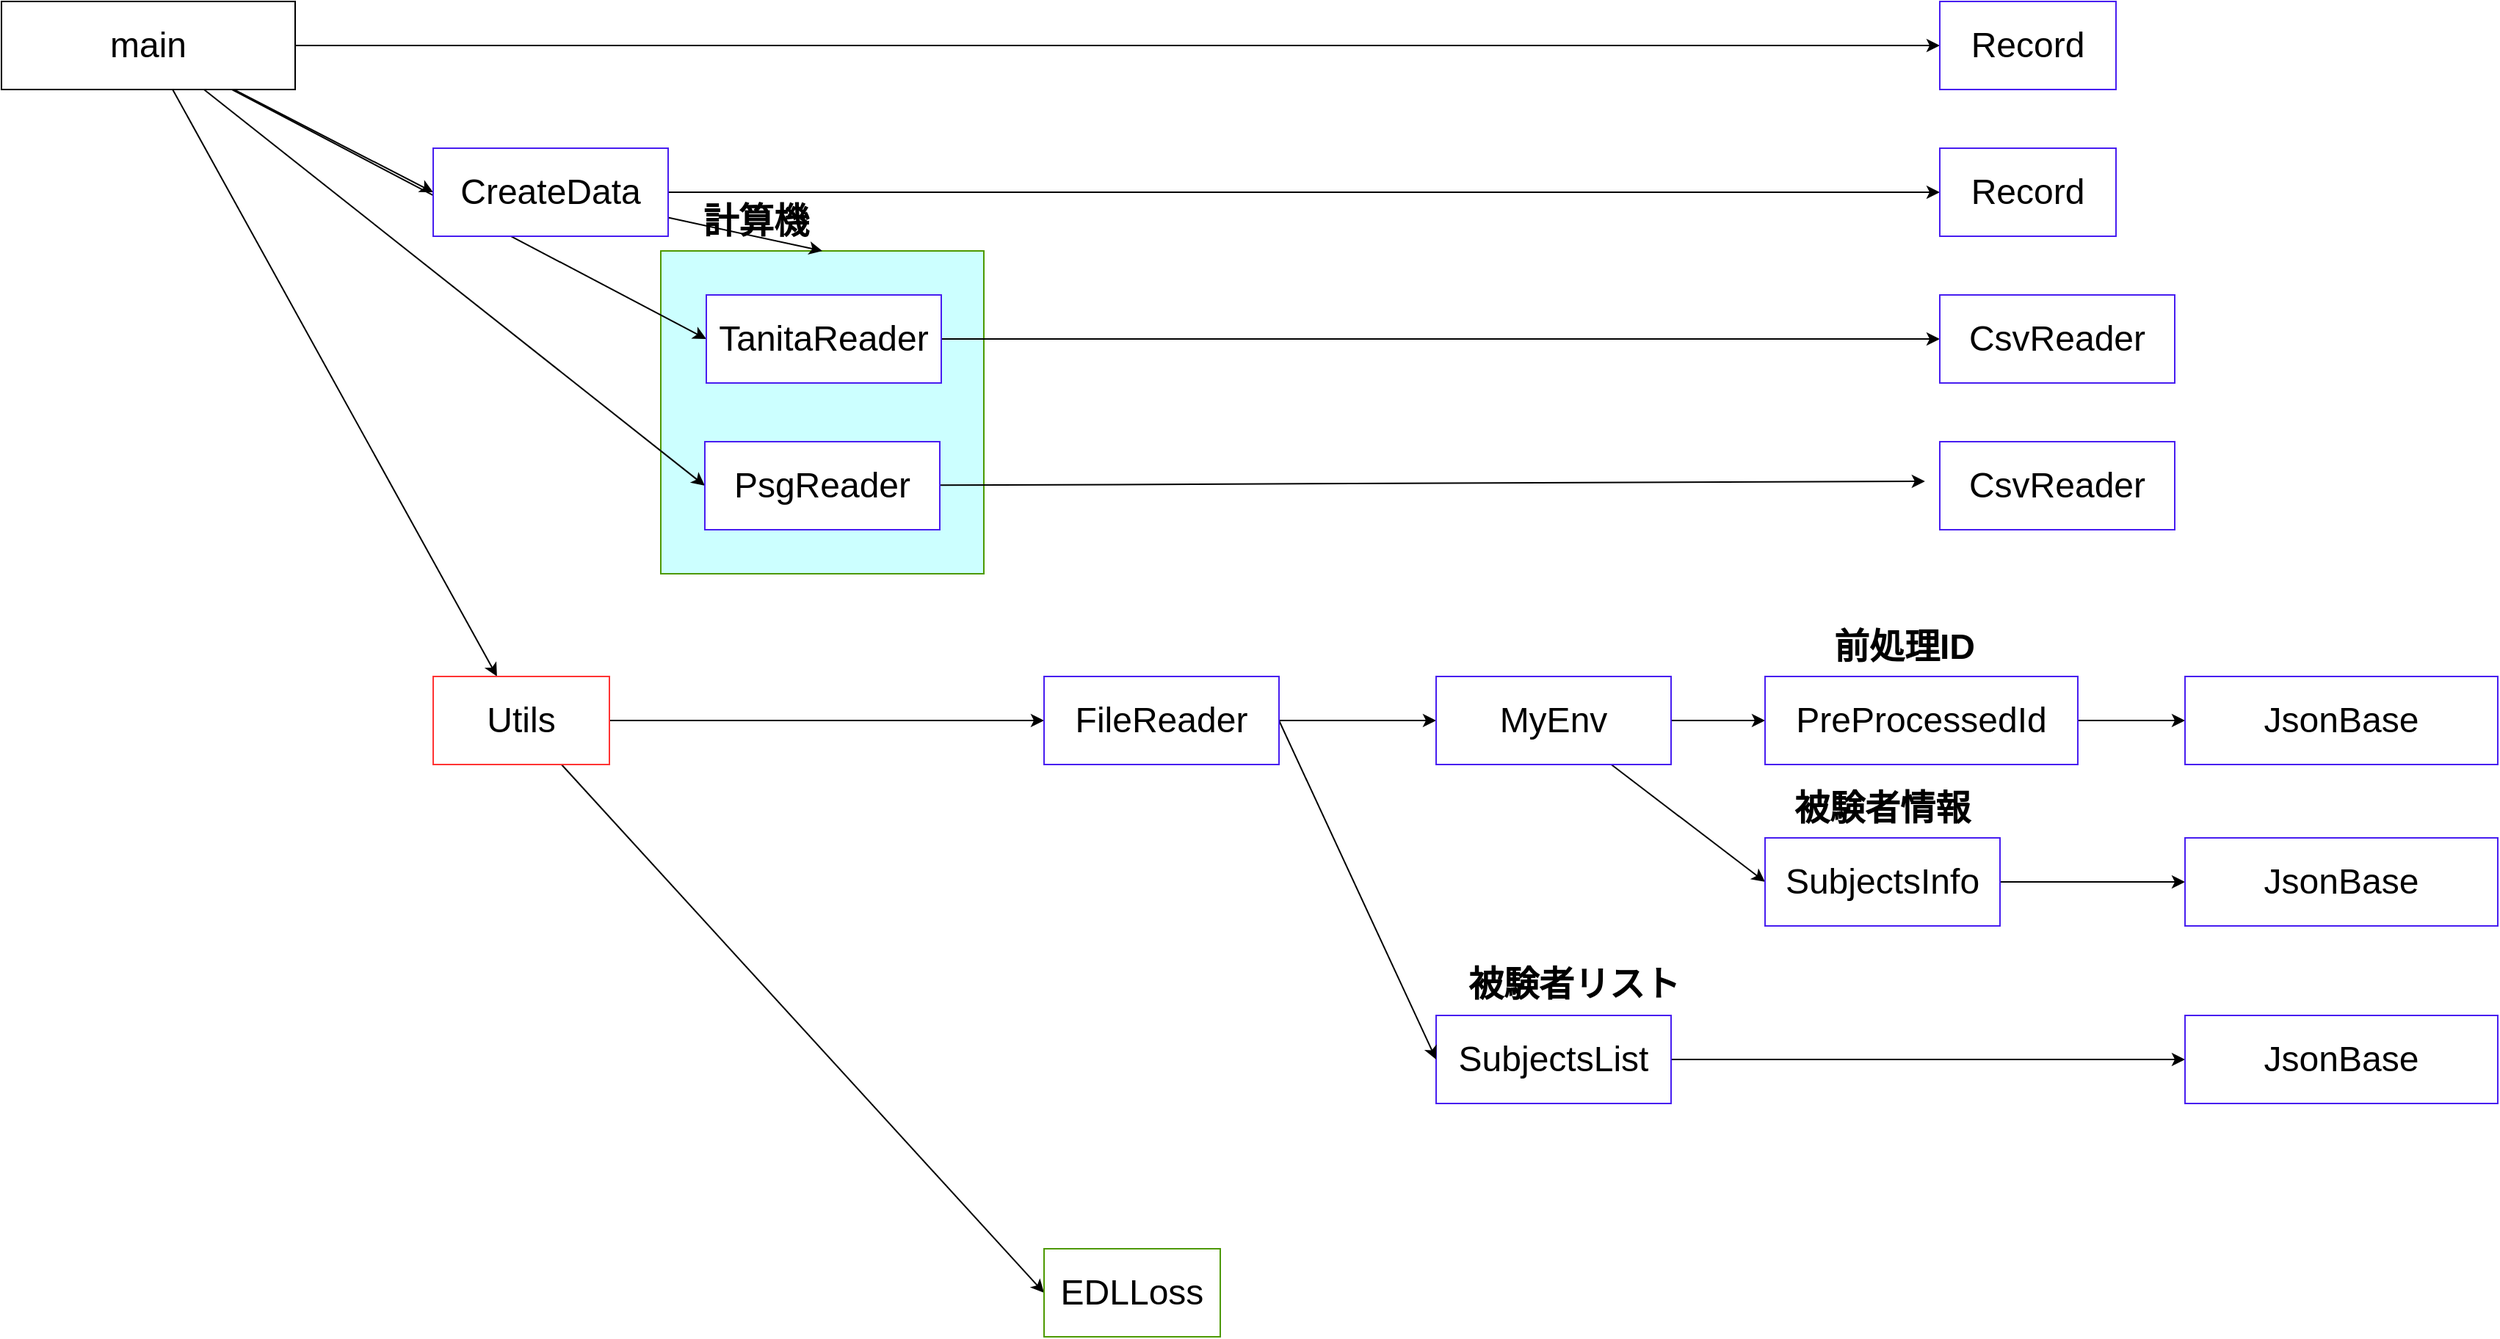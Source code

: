<mxfile>
    <diagram id="a3Z1hUzWVi3pyYLWjagQ" name="main.py">
        <mxGraphModel dx="1633" dy="1244" grid="1" gridSize="10" guides="1" tooltips="1" connect="1" arrows="1" fold="1" page="1" pageScale="1" pageWidth="827" pageHeight="1169" math="0" shadow="0">
            <root>
                <mxCell id="0"/>
                <mxCell id="1" parent="0"/>
                <mxCell id="AUpD47XypBmifX9CMHxU-46" value="" style="whiteSpace=wrap;html=1;aspect=fixed;strokeColor=#4D9900;fillColor=#CCFFFF;" vertex="1" parent="1">
                    <mxGeometry x="489" y="250" width="220" height="220" as="geometry"/>
                </mxCell>
                <mxCell id="4" value="" style="edgeStyle=none;html=1;" edge="1" parent="1" source="2" target="3">
                    <mxGeometry relative="1" as="geometry"/>
                </mxCell>
                <mxCell id="8" value="" style="edgeStyle=none;html=1;entryX=0;entryY=0.5;entryDx=0;entryDy=0;" edge="1" parent="1" source="2" target="7">
                    <mxGeometry relative="1" as="geometry"/>
                </mxCell>
                <mxCell id="10" value="" style="edgeStyle=none;html=1;entryX=0;entryY=0.5;entryDx=0;entryDy=0;" edge="1" parent="1" source="2" target="9">
                    <mxGeometry relative="1" as="geometry"/>
                </mxCell>
                <mxCell id="12" value="" style="edgeStyle=none;html=1;entryX=0;entryY=0.5;entryDx=0;entryDy=0;" edge="1" parent="1" source="2" target="11">
                    <mxGeometry relative="1" as="geometry"/>
                </mxCell>
                <mxCell id="14" style="edgeStyle=none;html=1;entryX=0;entryY=0.5;entryDx=0;entryDy=0;" edge="1" parent="1" source="2" target="13">
                    <mxGeometry relative="1" as="geometry"/>
                </mxCell>
                <mxCell id="2" value="&lt;span style=&quot;font-size: 24px&quot;&gt;main&lt;/span&gt;" style="whiteSpace=wrap;html=1;" parent="1" vertex="1">
                    <mxGeometry x="40" y="80" width="200" height="60" as="geometry"/>
                </mxCell>
                <mxCell id="AUpD47XypBmifX9CMHxU-43" style="edgeStyle=none;html=1;exitX=1;exitY=0.5;exitDx=0;exitDy=0;entryX=0;entryY=0.5;entryDx=0;entryDy=0;" edge="1" parent="1" source="3" target="AUpD47XypBmifX9CMHxU-41">
                    <mxGeometry relative="1" as="geometry"/>
                </mxCell>
                <mxCell id="AUpD47XypBmifX9CMHxU-44" style="edgeStyle=none;html=1;entryX=0;entryY=0.5;entryDx=0;entryDy=0;" edge="1" parent="1" source="3" target="AUpD47XypBmifX9CMHxU-40">
                    <mxGeometry relative="1" as="geometry"/>
                </mxCell>
                <mxCell id="3" value="&lt;font style=&quot;font-size: 24px&quot;&gt;Utils&lt;/font&gt;" style="whiteSpace=wrap;html=1;strokeColor=#FF3333;" vertex="1" parent="1">
                    <mxGeometry x="334" y="540" width="120" height="60" as="geometry"/>
                </mxCell>
                <mxCell id="AUpD47XypBmifX9CMHxU-20" style="edgeStyle=none;html=1;entryX=0;entryY=0.5;entryDx=0;entryDy=0;exitX=1;exitY=0.5;exitDx=0;exitDy=0;" edge="1" parent="1" source="AUpD47XypBmifX9CMHxU-41" target="AUpD47XypBmifX9CMHxU-18">
                    <mxGeometry relative="1" as="geometry"/>
                </mxCell>
                <mxCell id="AUpD47XypBmifX9CMHxU-35" value="" style="edgeStyle=none;html=1;" edge="1" parent="1" source="7" target="AUpD47XypBmifX9CMHxU-34">
                    <mxGeometry relative="1" as="geometry"/>
                </mxCell>
                <mxCell id="AUpD47XypBmifX9CMHxU-47" style="edgeStyle=none;html=1;entryX=0.5;entryY=0;entryDx=0;entryDy=0;" edge="1" parent="1" source="7" target="AUpD47XypBmifX9CMHxU-46">
                    <mxGeometry relative="1" as="geometry"/>
                </mxCell>
                <mxCell id="7" value="&lt;font style=&quot;font-size: 24px&quot;&gt;CreateData&lt;/font&gt;" style="whiteSpace=wrap;html=1;strokeColor=#471DF0;" vertex="1" parent="1">
                    <mxGeometry x="334" y="180" width="160" height="60" as="geometry"/>
                </mxCell>
                <mxCell id="AUpD47XypBmifX9CMHxU-37" style="edgeStyle=none;html=1;entryX=0;entryY=0.5;entryDx=0;entryDy=0;" edge="1" parent="1" source="9" target="AUpD47XypBmifX9CMHxU-36">
                    <mxGeometry relative="1" as="geometry"/>
                </mxCell>
                <mxCell id="9" value="&lt;font style=&quot;font-size: 24px&quot;&gt;TanitaReader&lt;/font&gt;" style="whiteSpace=wrap;html=1;strokeColor=#471DF0;" vertex="1" parent="1">
                    <mxGeometry x="520" y="280" width="160" height="60" as="geometry"/>
                </mxCell>
                <mxCell id="AUpD47XypBmifX9CMHxU-39" style="edgeStyle=none;html=1;entryX=-0.063;entryY=0.45;entryDx=0;entryDy=0;entryPerimeter=0;" edge="1" parent="1" source="11" target="AUpD47XypBmifX9CMHxU-38">
                    <mxGeometry relative="1" as="geometry"/>
                </mxCell>
                <mxCell id="11" value="&lt;font style=&quot;font-size: 24px&quot;&gt;PsgReader&lt;/font&gt;" style="whiteSpace=wrap;html=1;strokeColor=#471DF0;" vertex="1" parent="1">
                    <mxGeometry x="519" y="380" width="160" height="60" as="geometry"/>
                </mxCell>
                <mxCell id="13" value="&lt;font style=&quot;font-size: 24px&quot;&gt;Record&lt;/font&gt;" style="whiteSpace=wrap;html=1;strokeColor=#471DF0;" vertex="1" parent="1">
                    <mxGeometry x="1360" y="80" width="120" height="60" as="geometry"/>
                </mxCell>
                <mxCell id="AUpD47XypBmifX9CMHxU-26" style="edgeStyle=none;html=1;entryX=0;entryY=0.5;entryDx=0;entryDy=0;" edge="1" parent="1" source="AUpD47XypBmifX9CMHxU-18" target="AUpD47XypBmifX9CMHxU-24">
                    <mxGeometry relative="1" as="geometry"/>
                </mxCell>
                <mxCell id="AUpD47XypBmifX9CMHxU-27" style="edgeStyle=none;html=1;entryX=0;entryY=0.5;entryDx=0;entryDy=0;" edge="1" parent="1" source="AUpD47XypBmifX9CMHxU-18" target="AUpD47XypBmifX9CMHxU-25">
                    <mxGeometry relative="1" as="geometry"/>
                </mxCell>
                <mxCell id="AUpD47XypBmifX9CMHxU-18" value="&lt;font style=&quot;font-size: 24px&quot;&gt;MyEnv&lt;/font&gt;" style="whiteSpace=wrap;html=1;strokeColor=#471DF0;" vertex="1" parent="1">
                    <mxGeometry x="1017" y="540" width="160" height="60" as="geometry"/>
                </mxCell>
                <mxCell id="AUpD47XypBmifX9CMHxU-33" style="edgeStyle=none;html=1;entryX=0;entryY=0.5;entryDx=0;entryDy=0;" edge="1" parent="1" source="AUpD47XypBmifX9CMHxU-19" target="AUpD47XypBmifX9CMHxU-32">
                    <mxGeometry relative="1" as="geometry"/>
                </mxCell>
                <mxCell id="AUpD47XypBmifX9CMHxU-19" value="&lt;font style=&quot;font-size: 24px&quot;&gt;SubjectsList&lt;/font&gt;" style="whiteSpace=wrap;html=1;strokeColor=#471DF0;" vertex="1" parent="1">
                    <mxGeometry x="1017" y="771" width="160" height="60" as="geometry"/>
                </mxCell>
                <mxCell id="AUpD47XypBmifX9CMHxU-22" style="edgeStyle=none;html=1;entryX=0;entryY=0.5;entryDx=0;entryDy=0;exitX=1;exitY=0.5;exitDx=0;exitDy=0;" edge="1" parent="1" source="AUpD47XypBmifX9CMHxU-41" target="AUpD47XypBmifX9CMHxU-19">
                    <mxGeometry relative="1" as="geometry">
                        <mxPoint x="690" y="-215" as="sourcePoint"/>
                        <mxPoint x="800" y="-305" as="targetPoint"/>
                    </mxGeometry>
                </mxCell>
                <mxCell id="AUpD47XypBmifX9CMHxU-29" style="edgeStyle=none;html=1;entryX=0;entryY=0.5;entryDx=0;entryDy=0;" edge="1" parent="1" source="AUpD47XypBmifX9CMHxU-24" target="AUpD47XypBmifX9CMHxU-28">
                    <mxGeometry relative="1" as="geometry"/>
                </mxCell>
                <mxCell id="AUpD47XypBmifX9CMHxU-24" value="&lt;font style=&quot;font-size: 24px&quot;&gt;PreProcessedId&lt;/font&gt;" style="whiteSpace=wrap;html=1;strokeColor=#471DF0;" vertex="1" parent="1">
                    <mxGeometry x="1241" y="540" width="213" height="60" as="geometry"/>
                </mxCell>
                <mxCell id="AUpD47XypBmifX9CMHxU-31" style="edgeStyle=none;html=1;entryX=0;entryY=0.5;entryDx=0;entryDy=0;" edge="1" parent="1" source="AUpD47XypBmifX9CMHxU-25" target="AUpD47XypBmifX9CMHxU-30">
                    <mxGeometry relative="1" as="geometry"/>
                </mxCell>
                <mxCell id="AUpD47XypBmifX9CMHxU-25" value="&lt;font style=&quot;font-size: 24px&quot;&gt;SubjectsInfo&lt;/font&gt;" style="whiteSpace=wrap;html=1;strokeColor=#471DF0;" vertex="1" parent="1">
                    <mxGeometry x="1241" y="650" width="160" height="60" as="geometry"/>
                </mxCell>
                <mxCell id="AUpD47XypBmifX9CMHxU-28" value="&lt;span style=&quot;font-size: 24px&quot;&gt;JsonBase&lt;/span&gt;" style="whiteSpace=wrap;html=1;strokeColor=#471DF0;" vertex="1" parent="1">
                    <mxGeometry x="1527" y="540" width="213" height="60" as="geometry"/>
                </mxCell>
                <mxCell id="AUpD47XypBmifX9CMHxU-30" value="&lt;span style=&quot;font-size: 24px&quot;&gt;JsonBase&lt;/span&gt;" style="whiteSpace=wrap;html=1;strokeColor=#471DF0;" vertex="1" parent="1">
                    <mxGeometry x="1527" y="650" width="213" height="60" as="geometry"/>
                </mxCell>
                <mxCell id="AUpD47XypBmifX9CMHxU-32" value="&lt;span style=&quot;font-size: 24px&quot;&gt;JsonBase&lt;/span&gt;" style="whiteSpace=wrap;html=1;strokeColor=#471DF0;" vertex="1" parent="1">
                    <mxGeometry x="1527" y="771" width="213" height="60" as="geometry"/>
                </mxCell>
                <mxCell id="AUpD47XypBmifX9CMHxU-34" value="&lt;font style=&quot;font-size: 24px&quot;&gt;Record&lt;/font&gt;" style="whiteSpace=wrap;html=1;strokeColor=#471DF0;" vertex="1" parent="1">
                    <mxGeometry x="1360" y="180" width="120" height="60" as="geometry"/>
                </mxCell>
                <mxCell id="AUpD47XypBmifX9CMHxU-36" value="&lt;span style=&quot;font-size: 24px&quot;&gt;CsvReader&lt;/span&gt;" style="whiteSpace=wrap;html=1;strokeColor=#471DF0;" vertex="1" parent="1">
                    <mxGeometry x="1360" y="280" width="160" height="60" as="geometry"/>
                </mxCell>
                <mxCell id="AUpD47XypBmifX9CMHxU-38" value="&lt;span style=&quot;font-size: 24px&quot;&gt;CsvReader&lt;/span&gt;" style="whiteSpace=wrap;html=1;strokeColor=#471DF0;" vertex="1" parent="1">
                    <mxGeometry x="1360" y="380" width="160" height="60" as="geometry"/>
                </mxCell>
                <mxCell id="AUpD47XypBmifX9CMHxU-40" value="&lt;font style=&quot;font-size: 24px&quot;&gt;EDLLoss&lt;/font&gt;" style="whiteSpace=wrap;html=1;strokeColor=#4D9900;" vertex="1" parent="1">
                    <mxGeometry x="750" y="930" width="120" height="60" as="geometry"/>
                </mxCell>
                <mxCell id="AUpD47XypBmifX9CMHxU-41" value="&lt;font style=&quot;font-size: 24px&quot;&gt;FileReader&lt;/font&gt;" style="whiteSpace=wrap;html=1;strokeColor=#471DF0;" vertex="1" parent="1">
                    <mxGeometry x="750" y="540" width="160" height="60" as="geometry"/>
                </mxCell>
                <mxCell id="AUpD47XypBmifX9CMHxU-48" value="&lt;font style=&quot;font-size: 24px&quot;&gt;計算機&lt;/font&gt;" style="text;html=1;strokeColor=none;fillColor=none;align=center;verticalAlign=middle;whiteSpace=wrap;rounded=0;fontStyle=1;shadow=0;" vertex="1" parent="1">
                    <mxGeometry x="489" y="220" width="130" height="20" as="geometry"/>
                </mxCell>
                <mxCell id="AUpD47XypBmifX9CMHxU-49" value="&lt;span style=&quot;font-size: 24px&quot;&gt;前処理ID&lt;/span&gt;" style="text;html=1;strokeColor=none;fillColor=none;align=center;verticalAlign=middle;whiteSpace=wrap;rounded=0;fontStyle=1;shadow=0;" vertex="1" parent="1">
                    <mxGeometry x="1271" y="510" width="130" height="20" as="geometry"/>
                </mxCell>
                <mxCell id="AUpD47XypBmifX9CMHxU-50" value="&lt;span style=&quot;font-size: 24px&quot;&gt;被験者情報&lt;/span&gt;" style="text;html=1;strokeColor=none;fillColor=none;align=center;verticalAlign=middle;whiteSpace=wrap;rounded=0;fontStyle=1;shadow=0;" vertex="1" parent="1">
                    <mxGeometry x="1256" y="620" width="130" height="20" as="geometry"/>
                </mxCell>
                <mxCell id="AUpD47XypBmifX9CMHxU-51" value="&lt;span style=&quot;font-size: 24px&quot;&gt;被験者リスト&lt;/span&gt;" style="text;html=1;strokeColor=none;fillColor=none;align=center;verticalAlign=middle;whiteSpace=wrap;rounded=0;fontStyle=1;shadow=0;" vertex="1" parent="1">
                    <mxGeometry x="1032" y="740" width="158" height="20" as="geometry"/>
                </mxCell>
            </root>
        </mxGraphModel>
    </diagram>
    <diagram id="_7pM91X0fTgGhlXSNqJX" name="file_reader.py">
        <mxGraphModel dx="1143" dy="871" grid="1" gridSize="10" guides="1" tooltips="1" connect="1" arrows="1" fold="1" page="1" pageScale="1" pageWidth="827" pageHeight="1169" math="0" shadow="0">
            <root>
                <mxCell id="yxW6XGN9_NuxuU0Cntv0-0"/>
                <mxCell id="yxW6XGN9_NuxuU0Cntv0-1" parent="yxW6XGN9_NuxuU0Cntv0-0"/>
                <mxCell id="lTqskUEG2Odb98-K1tpn-7" style="edgeStyle=none;html=1;entryX=0;entryY=0.5;entryDx=0;entryDy=0;" edge="1" parent="yxW6XGN9_NuxuU0Cntv0-1" source="lTqskUEG2Odb98-K1tpn-0" target="lTqskUEG2Odb98-K1tpn-3">
                    <mxGeometry relative="1" as="geometry"/>
                </mxCell>
                <mxCell id="lTqskUEG2Odb98-K1tpn-8" style="edgeStyle=none;html=1;entryX=0;entryY=0.5;entryDx=0;entryDy=0;" edge="1" parent="yxW6XGN9_NuxuU0Cntv0-1" source="lTqskUEG2Odb98-K1tpn-0" target="lTqskUEG2Odb98-K1tpn-4">
                    <mxGeometry relative="1" as="geometry"/>
                </mxCell>
                <mxCell id="lTqskUEG2Odb98-K1tpn-10" style="edgeStyle=none;html=1;entryX=0;entryY=0.5;entryDx=0;entryDy=0;" edge="1" parent="yxW6XGN9_NuxuU0Cntv0-1" source="lTqskUEG2Odb98-K1tpn-0" target="lTqskUEG2Odb98-K1tpn-6">
                    <mxGeometry relative="1" as="geometry"/>
                </mxCell>
                <mxCell id="lTqskUEG2Odb98-K1tpn-0" value="&lt;font style=&quot;font-size: 24px&quot;&gt;FileReader&lt;/font&gt;" style="whiteSpace=wrap;html=1;strokeColor=#471DF0;" vertex="1" parent="yxW6XGN9_NuxuU0Cntv0-1">
                    <mxGeometry x="70" y="160" width="160" height="60" as="geometry"/>
                </mxCell>
                <mxCell id="lTqskUEG2Odb98-K1tpn-3" value="&lt;font style=&quot;font-size: 24px&quot;&gt;PyColor&lt;/font&gt;" style="whiteSpace=wrap;html=1;strokeColor=#F00000;" vertex="1" parent="yxW6XGN9_NuxuU0Cntv0-1">
                    <mxGeometry x="360" y="160" width="160" height="60" as="geometry"/>
                </mxCell>
                <mxCell id="lTqskUEG2Odb98-K1tpn-4" value="&lt;font style=&quot;font-size: 24px&quot;&gt;MyEnv&lt;/font&gt;" style="whiteSpace=wrap;html=1;strokeColor=#471DF0;" vertex="1" parent="yxW6XGN9_NuxuU0Cntv0-1">
                    <mxGeometry x="360" y="260" width="160" height="60" as="geometry"/>
                </mxCell>
                <mxCell id="lTqskUEG2Odb98-K1tpn-6" value="&lt;font style=&quot;font-size: 24px&quot;&gt;SubjectsList&lt;/font&gt;" style="whiteSpace=wrap;html=1;strokeColor=#471DF0;" vertex="1" parent="yxW6XGN9_NuxuU0Cntv0-1">
                    <mxGeometry x="360" y="460" width="160" height="60" as="geometry"/>
                </mxCell>
            </root>
        </mxGraphModel>
    </diagram>
    <diagram id="f8VsO0X_1ldOzxEcWSLS" name="create_data.py">
        <mxGraphModel dx="1143" dy="871" grid="1" gridSize="10" guides="1" tooltips="1" connect="1" arrows="1" fold="1" page="1" pageScale="1" pageWidth="827" pageHeight="1169" math="0" shadow="0">
            <root>
                <mxCell id="618wIF05FPYHdyx7DfFb-0"/>
                <mxCell id="618wIF05FPYHdyx7DfFb-1" parent="618wIF05FPYHdyx7DfFb-0"/>
                <mxCell id="63wxGP62mSgXJ2xYexQ--3" style="edgeStyle=none;html=1;exitX=1;exitY=0.5;exitDx=0;exitDy=0;entryX=0;entryY=0.5;entryDx=0;entryDy=0;" edge="1" parent="618wIF05FPYHdyx7DfFb-1" source="63wxGP62mSgXJ2xYexQ--0" target="63wxGP62mSgXJ2xYexQ--1">
                    <mxGeometry relative="1" as="geometry"/>
                </mxCell>
                <mxCell id="63wxGP62mSgXJ2xYexQ--4" style="edgeStyle=none;html=1;entryX=0;entryY=0.5;entryDx=0;entryDy=0;" edge="1" parent="618wIF05FPYHdyx7DfFb-1" source="63wxGP62mSgXJ2xYexQ--0" target="63wxGP62mSgXJ2xYexQ--2">
                    <mxGeometry relative="1" as="geometry"/>
                </mxCell>
                <mxCell id="63wxGP62mSgXJ2xYexQ--0" value="&lt;font style=&quot;font-size: 24px&quot;&gt;CreateData&lt;/font&gt;" style="whiteSpace=wrap;html=1;strokeColor=#471DF0;" vertex="1" parent="618wIF05FPYHdyx7DfFb-1">
                    <mxGeometry x="50" y="200" width="160" height="60" as="geometry"/>
                </mxCell>
                <mxCell id="63wxGP62mSgXJ2xYexQ--1" value="&lt;font style=&quot;font-size: 24px&quot;&gt;PyColor&lt;/font&gt;" style="whiteSpace=wrap;html=1;strokeColor=#471DF0;" vertex="1" parent="618wIF05FPYHdyx7DfFb-1">
                    <mxGeometry x="320" y="200" width="160" height="60" as="geometry"/>
                </mxCell>
                <mxCell id="63wxGP62mSgXJ2xYexQ--2" value="&lt;font style=&quot;font-size: 24px&quot;&gt;Record&lt;/font&gt;" style="whiteSpace=wrap;html=1;strokeColor=#471DF0;" vertex="1" parent="618wIF05FPYHdyx7DfFb-1">
                    <mxGeometry x="320" y="360" width="160" height="60" as="geometry"/>
                </mxCell>
            </root>
        </mxGraphModel>
    </diagram>
    <diagram id="Nijd-4LXBQbkCm6nAtt3" name="tanita_reader.py">
        <mxGraphModel dx="1143" dy="871" grid="1" gridSize="10" guides="1" tooltips="1" connect="1" arrows="1" fold="1" page="1" pageScale="1" pageWidth="827" pageHeight="1169" math="0" shadow="0">
            <root>
                <mxCell id="Kwu-jUBfEeqWK2sHgqEG-0"/>
                <mxCell id="Kwu-jUBfEeqWK2sHgqEG-1" parent="Kwu-jUBfEeqWK2sHgqEG-0"/>
            </root>
        </mxGraphModel>
    </diagram>
</mxfile>
